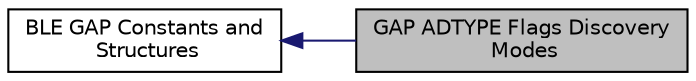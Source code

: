 digraph "GAP ADTYPE Flags Discovery Modes"
{
  edge [fontname="Helvetica",fontsize="10",labelfontname="Helvetica",labelfontsize="10"];
  node [fontname="Helvetica",fontsize="10",shape=record];
  rankdir=LR;
  Node1 [label="BLE GAP Constants and\l Structures",height=0.2,width=0.4,color="black", fillcolor="white", style="filled",URL="$group___b_l_e___g_a_p___d_e_f_i_n_e_s.html"];
  Node0 [label="GAP ADTYPE Flags Discovery\l Modes",height=0.2,width=0.4,color="black", fillcolor="grey75", style="filled" fontcolor="black"];
  Node1->Node0 [shape=plaintext, color="midnightblue", dir="back", style="solid"];
}
